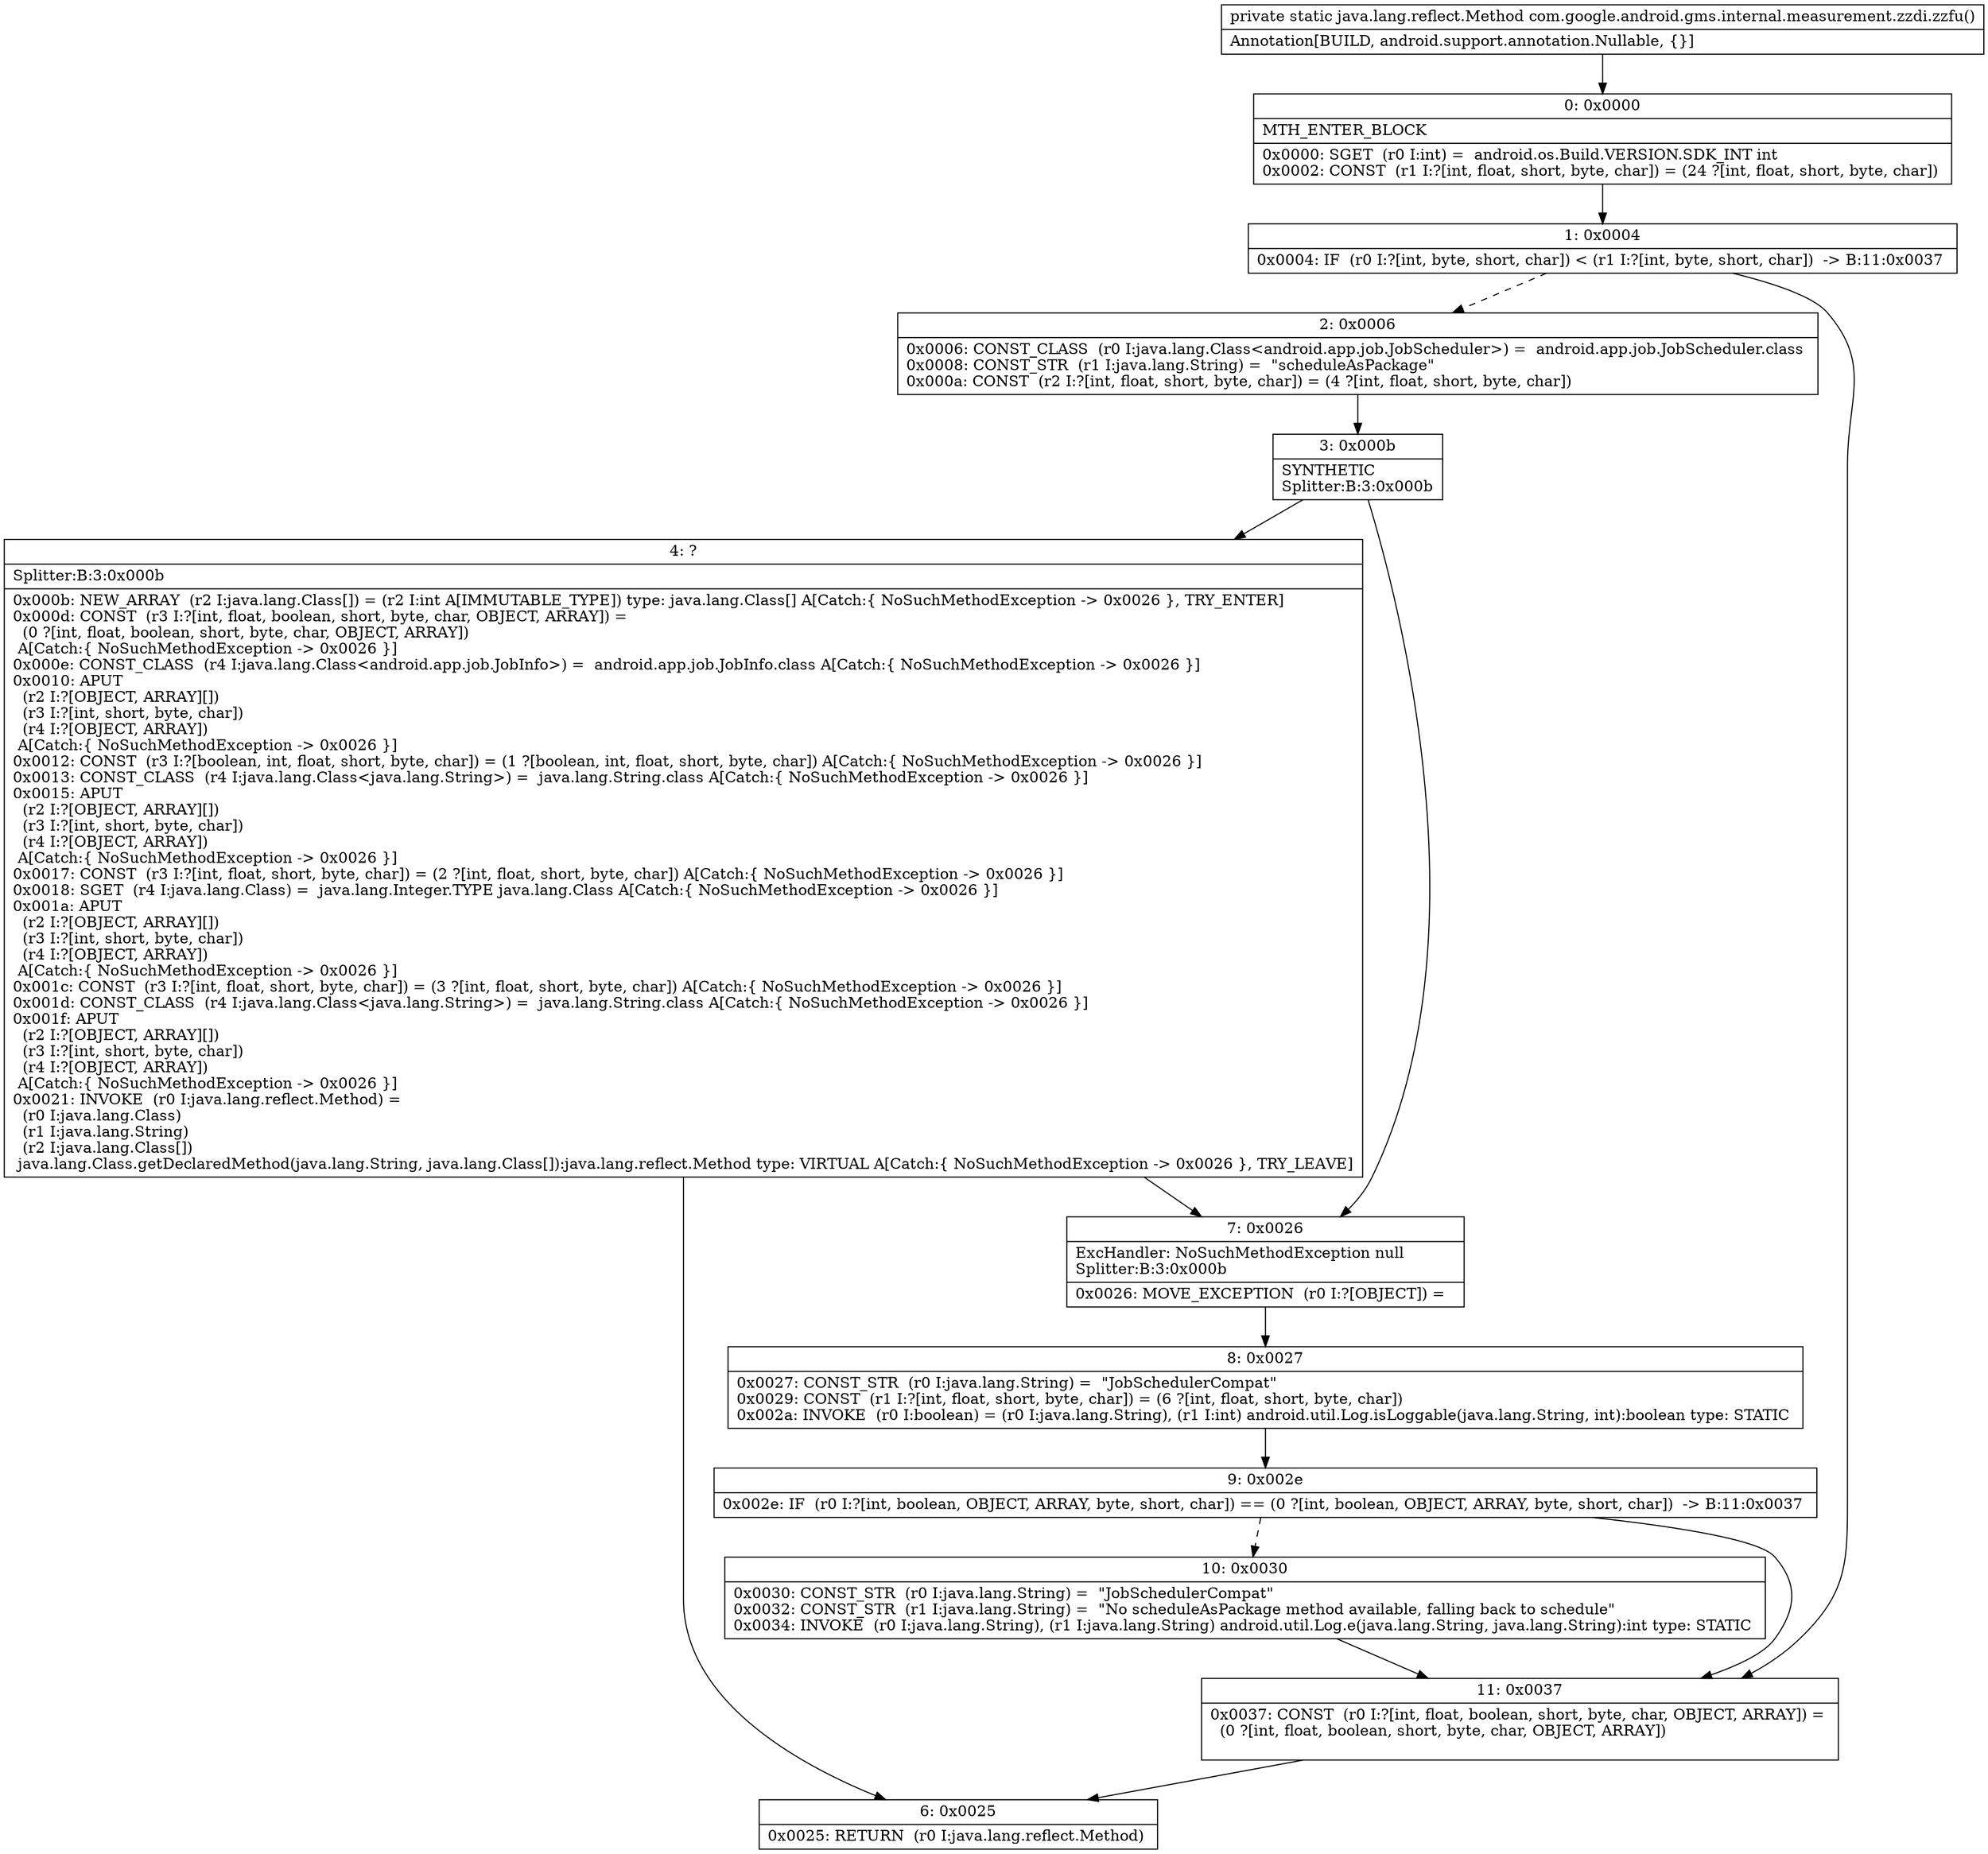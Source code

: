 digraph "CFG forcom.google.android.gms.internal.measurement.zzdi.zzfu()Ljava\/lang\/reflect\/Method;" {
Node_0 [shape=record,label="{0\:\ 0x0000|MTH_ENTER_BLOCK\l|0x0000: SGET  (r0 I:int) =  android.os.Build.VERSION.SDK_INT int \l0x0002: CONST  (r1 I:?[int, float, short, byte, char]) = (24 ?[int, float, short, byte, char]) \l}"];
Node_1 [shape=record,label="{1\:\ 0x0004|0x0004: IF  (r0 I:?[int, byte, short, char]) \< (r1 I:?[int, byte, short, char])  \-\> B:11:0x0037 \l}"];
Node_2 [shape=record,label="{2\:\ 0x0006|0x0006: CONST_CLASS  (r0 I:java.lang.Class\<android.app.job.JobScheduler\>) =  android.app.job.JobScheduler.class \l0x0008: CONST_STR  (r1 I:java.lang.String) =  \"scheduleAsPackage\" \l0x000a: CONST  (r2 I:?[int, float, short, byte, char]) = (4 ?[int, float, short, byte, char]) \l}"];
Node_3 [shape=record,label="{3\:\ 0x000b|SYNTHETIC\lSplitter:B:3:0x000b\l}"];
Node_4 [shape=record,label="{4\:\ ?|Splitter:B:3:0x000b\l|0x000b: NEW_ARRAY  (r2 I:java.lang.Class[]) = (r2 I:int A[IMMUTABLE_TYPE]) type: java.lang.Class[] A[Catch:\{ NoSuchMethodException \-\> 0x0026 \}, TRY_ENTER]\l0x000d: CONST  (r3 I:?[int, float, boolean, short, byte, char, OBJECT, ARRAY]) = \l  (0 ?[int, float, boolean, short, byte, char, OBJECT, ARRAY])\l A[Catch:\{ NoSuchMethodException \-\> 0x0026 \}]\l0x000e: CONST_CLASS  (r4 I:java.lang.Class\<android.app.job.JobInfo\>) =  android.app.job.JobInfo.class A[Catch:\{ NoSuchMethodException \-\> 0x0026 \}]\l0x0010: APUT  \l  (r2 I:?[OBJECT, ARRAY][])\l  (r3 I:?[int, short, byte, char])\l  (r4 I:?[OBJECT, ARRAY])\l A[Catch:\{ NoSuchMethodException \-\> 0x0026 \}]\l0x0012: CONST  (r3 I:?[boolean, int, float, short, byte, char]) = (1 ?[boolean, int, float, short, byte, char]) A[Catch:\{ NoSuchMethodException \-\> 0x0026 \}]\l0x0013: CONST_CLASS  (r4 I:java.lang.Class\<java.lang.String\>) =  java.lang.String.class A[Catch:\{ NoSuchMethodException \-\> 0x0026 \}]\l0x0015: APUT  \l  (r2 I:?[OBJECT, ARRAY][])\l  (r3 I:?[int, short, byte, char])\l  (r4 I:?[OBJECT, ARRAY])\l A[Catch:\{ NoSuchMethodException \-\> 0x0026 \}]\l0x0017: CONST  (r3 I:?[int, float, short, byte, char]) = (2 ?[int, float, short, byte, char]) A[Catch:\{ NoSuchMethodException \-\> 0x0026 \}]\l0x0018: SGET  (r4 I:java.lang.Class) =  java.lang.Integer.TYPE java.lang.Class A[Catch:\{ NoSuchMethodException \-\> 0x0026 \}]\l0x001a: APUT  \l  (r2 I:?[OBJECT, ARRAY][])\l  (r3 I:?[int, short, byte, char])\l  (r4 I:?[OBJECT, ARRAY])\l A[Catch:\{ NoSuchMethodException \-\> 0x0026 \}]\l0x001c: CONST  (r3 I:?[int, float, short, byte, char]) = (3 ?[int, float, short, byte, char]) A[Catch:\{ NoSuchMethodException \-\> 0x0026 \}]\l0x001d: CONST_CLASS  (r4 I:java.lang.Class\<java.lang.String\>) =  java.lang.String.class A[Catch:\{ NoSuchMethodException \-\> 0x0026 \}]\l0x001f: APUT  \l  (r2 I:?[OBJECT, ARRAY][])\l  (r3 I:?[int, short, byte, char])\l  (r4 I:?[OBJECT, ARRAY])\l A[Catch:\{ NoSuchMethodException \-\> 0x0026 \}]\l0x0021: INVOKE  (r0 I:java.lang.reflect.Method) = \l  (r0 I:java.lang.Class)\l  (r1 I:java.lang.String)\l  (r2 I:java.lang.Class[])\l java.lang.Class.getDeclaredMethod(java.lang.String, java.lang.Class[]):java.lang.reflect.Method type: VIRTUAL A[Catch:\{ NoSuchMethodException \-\> 0x0026 \}, TRY_LEAVE]\l}"];
Node_6 [shape=record,label="{6\:\ 0x0025|0x0025: RETURN  (r0 I:java.lang.reflect.Method) \l}"];
Node_7 [shape=record,label="{7\:\ 0x0026|ExcHandler: NoSuchMethodException null\lSplitter:B:3:0x000b\l|0x0026: MOVE_EXCEPTION  (r0 I:?[OBJECT]) =  \l}"];
Node_8 [shape=record,label="{8\:\ 0x0027|0x0027: CONST_STR  (r0 I:java.lang.String) =  \"JobSchedulerCompat\" \l0x0029: CONST  (r1 I:?[int, float, short, byte, char]) = (6 ?[int, float, short, byte, char]) \l0x002a: INVOKE  (r0 I:boolean) = (r0 I:java.lang.String), (r1 I:int) android.util.Log.isLoggable(java.lang.String, int):boolean type: STATIC \l}"];
Node_9 [shape=record,label="{9\:\ 0x002e|0x002e: IF  (r0 I:?[int, boolean, OBJECT, ARRAY, byte, short, char]) == (0 ?[int, boolean, OBJECT, ARRAY, byte, short, char])  \-\> B:11:0x0037 \l}"];
Node_10 [shape=record,label="{10\:\ 0x0030|0x0030: CONST_STR  (r0 I:java.lang.String) =  \"JobSchedulerCompat\" \l0x0032: CONST_STR  (r1 I:java.lang.String) =  \"No scheduleAsPackage method available, falling back to schedule\" \l0x0034: INVOKE  (r0 I:java.lang.String), (r1 I:java.lang.String) android.util.Log.e(java.lang.String, java.lang.String):int type: STATIC \l}"];
Node_11 [shape=record,label="{11\:\ 0x0037|0x0037: CONST  (r0 I:?[int, float, boolean, short, byte, char, OBJECT, ARRAY]) = \l  (0 ?[int, float, boolean, short, byte, char, OBJECT, ARRAY])\l \l}"];
MethodNode[shape=record,label="{private static java.lang.reflect.Method com.google.android.gms.internal.measurement.zzdi.zzfu()  | Annotation[BUILD, android.support.annotation.Nullable, \{\}]\l}"];
MethodNode -> Node_0;
Node_0 -> Node_1;
Node_1 -> Node_2[style=dashed];
Node_1 -> Node_11;
Node_2 -> Node_3;
Node_3 -> Node_4;
Node_3 -> Node_7;
Node_4 -> Node_7;
Node_4 -> Node_6;
Node_7 -> Node_8;
Node_8 -> Node_9;
Node_9 -> Node_10[style=dashed];
Node_9 -> Node_11;
Node_10 -> Node_11;
Node_11 -> Node_6;
}


